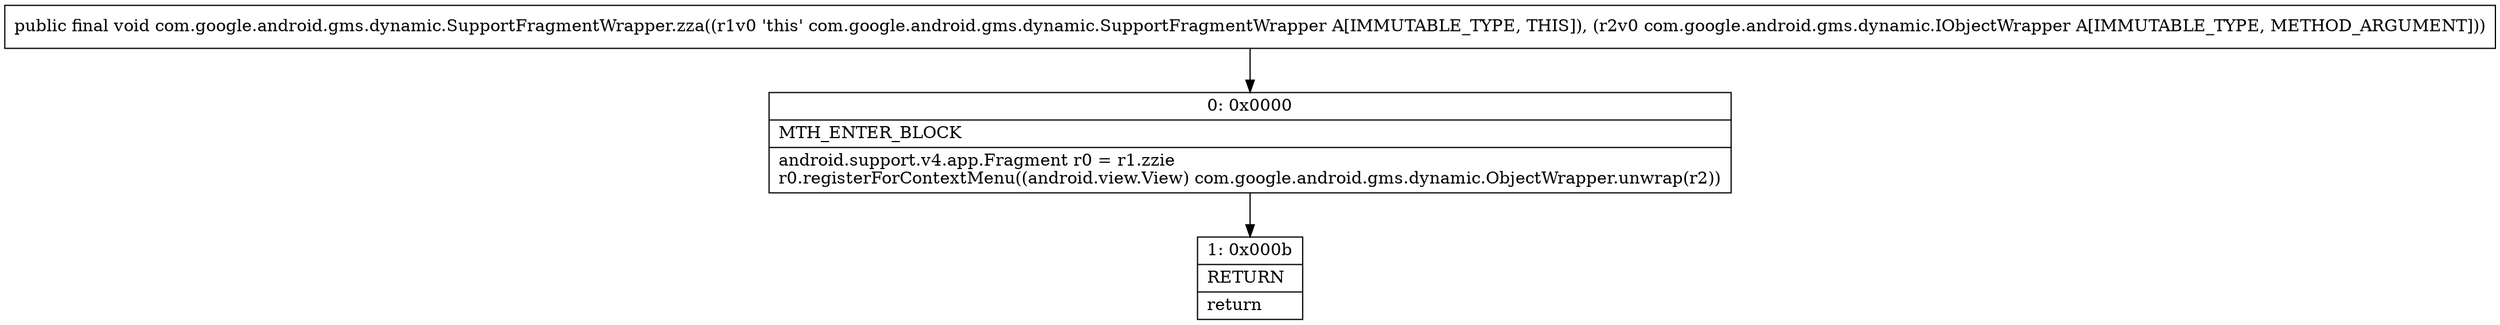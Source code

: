 digraph "CFG forcom.google.android.gms.dynamic.SupportFragmentWrapper.zza(Lcom\/google\/android\/gms\/dynamic\/IObjectWrapper;)V" {
Node_0 [shape=record,label="{0\:\ 0x0000|MTH_ENTER_BLOCK\l|android.support.v4.app.Fragment r0 = r1.zzie\lr0.registerForContextMenu((android.view.View) com.google.android.gms.dynamic.ObjectWrapper.unwrap(r2))\l}"];
Node_1 [shape=record,label="{1\:\ 0x000b|RETURN\l|return\l}"];
MethodNode[shape=record,label="{public final void com.google.android.gms.dynamic.SupportFragmentWrapper.zza((r1v0 'this' com.google.android.gms.dynamic.SupportFragmentWrapper A[IMMUTABLE_TYPE, THIS]), (r2v0 com.google.android.gms.dynamic.IObjectWrapper A[IMMUTABLE_TYPE, METHOD_ARGUMENT])) }"];
MethodNode -> Node_0;
Node_0 -> Node_1;
}

